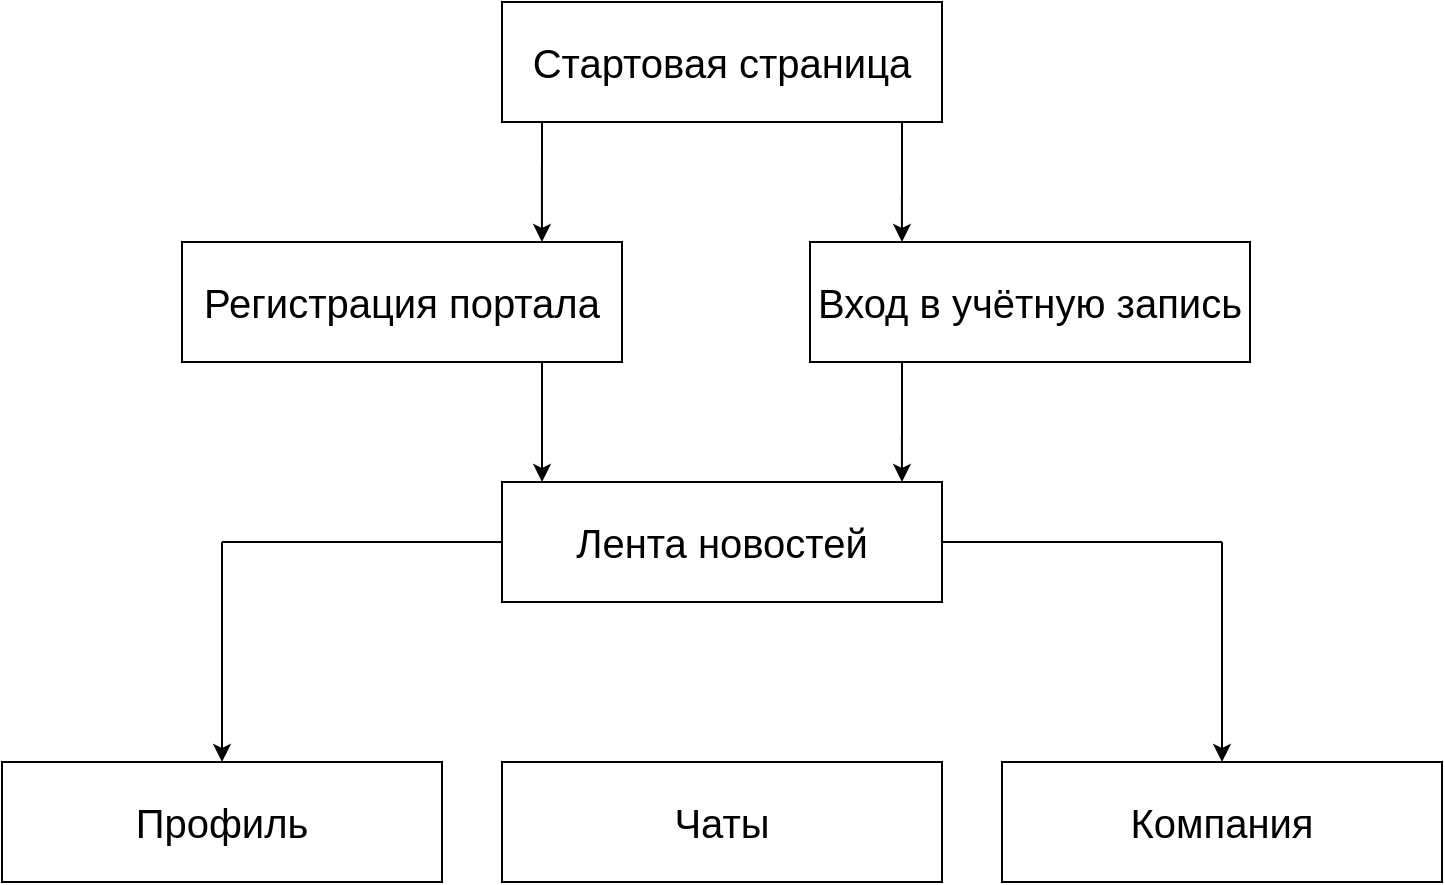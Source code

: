 <mxfile version="26.2.9">
  <diagram name="Страница — 1" id="TKL10T7OO8jpLLwv3ePp">
    <mxGraphModel dx="1800" dy="952" grid="1" gridSize="10" guides="1" tooltips="1" connect="1" arrows="1" fold="1" page="1" pageScale="1" pageWidth="827" pageHeight="1169" math="0" shadow="0">
      <root>
        <mxCell id="0" />
        <mxCell id="1" parent="0" />
        <mxCell id="fvYq6ecOMEP-56yZqzVF-1" value="Стартовая страница" style="rounded=0;whiteSpace=wrap;html=1;fontSize=20;" vertex="1" parent="1">
          <mxGeometry x="260" y="110" width="220" height="60" as="geometry" />
        </mxCell>
        <mxCell id="fvYq6ecOMEP-56yZqzVF-2" value="Регистрация портала" style="rounded=0;whiteSpace=wrap;html=1;fontSize=20;" vertex="1" parent="1">
          <mxGeometry x="100" y="230" width="220" height="60" as="geometry" />
        </mxCell>
        <mxCell id="fvYq6ecOMEP-56yZqzVF-5" value="Лента новостей" style="rounded=0;whiteSpace=wrap;html=1;fontSize=20;" vertex="1" parent="1">
          <mxGeometry x="260" y="350" width="220" height="60" as="geometry" />
        </mxCell>
        <mxCell id="fvYq6ecOMEP-56yZqzVF-8" value="" style="endArrow=none;html=1;rounded=0;" edge="1" parent="1">
          <mxGeometry width="50" height="50" relative="1" as="geometry">
            <mxPoint x="120" y="380" as="sourcePoint" />
            <mxPoint x="260" y="380" as="targetPoint" />
          </mxGeometry>
        </mxCell>
        <mxCell id="fvYq6ecOMEP-56yZqzVF-9" value="" style="endArrow=classic;html=1;rounded=0;" edge="1" parent="1">
          <mxGeometry width="50" height="50" relative="1" as="geometry">
            <mxPoint x="120" y="380" as="sourcePoint" />
            <mxPoint x="120" y="490" as="targetPoint" />
          </mxGeometry>
        </mxCell>
        <mxCell id="fvYq6ecOMEP-56yZqzVF-10" value="Вход в учётную запись" style="rounded=0;whiteSpace=wrap;html=1;fontSize=20;" vertex="1" parent="1">
          <mxGeometry x="414" y="230" width="220" height="60" as="geometry" />
        </mxCell>
        <mxCell id="fvYq6ecOMEP-56yZqzVF-11" value="" style="endArrow=classic;html=1;rounded=0;entryX=0.818;entryY=0;entryDx=0;entryDy=0;entryPerimeter=0;" edge="1" parent="1" target="fvYq6ecOMEP-56yZqzVF-2">
          <mxGeometry width="50" height="50" relative="1" as="geometry">
            <mxPoint x="280" y="170" as="sourcePoint" />
            <mxPoint x="330" y="120" as="targetPoint" />
          </mxGeometry>
        </mxCell>
        <mxCell id="fvYq6ecOMEP-56yZqzVF-12" value="" style="endArrow=classic;html=1;rounded=0;entryX=0.209;entryY=0;entryDx=0;entryDy=0;entryPerimeter=0;" edge="1" parent="1" target="fvYq6ecOMEP-56yZqzVF-10">
          <mxGeometry width="50" height="50" relative="1" as="geometry">
            <mxPoint x="460" y="170" as="sourcePoint" />
            <mxPoint x="510" y="120" as="targetPoint" />
          </mxGeometry>
        </mxCell>
        <mxCell id="fvYq6ecOMEP-56yZqzVF-14" value="" style="endArrow=classic;html=1;rounded=0;entryX=0.091;entryY=0;entryDx=0;entryDy=0;entryPerimeter=0;" edge="1" parent="1" target="fvYq6ecOMEP-56yZqzVF-5">
          <mxGeometry width="50" height="50" relative="1" as="geometry">
            <mxPoint x="280" y="290" as="sourcePoint" />
            <mxPoint x="330" y="240" as="targetPoint" />
          </mxGeometry>
        </mxCell>
        <mxCell id="fvYq6ecOMEP-56yZqzVF-16" value="" style="endArrow=classic;html=1;rounded=0;entryX=0.909;entryY=0;entryDx=0;entryDy=0;entryPerimeter=0;" edge="1" parent="1" target="fvYq6ecOMEP-56yZqzVF-5">
          <mxGeometry width="50" height="50" relative="1" as="geometry">
            <mxPoint x="460" y="290" as="sourcePoint" />
            <mxPoint x="510" y="240" as="targetPoint" />
          </mxGeometry>
        </mxCell>
        <mxCell id="fvYq6ecOMEP-56yZqzVF-17" value="" style="endArrow=none;html=1;rounded=0;" edge="1" parent="1">
          <mxGeometry width="50" height="50" relative="1" as="geometry">
            <mxPoint x="480" y="380" as="sourcePoint" />
            <mxPoint x="620" y="380" as="targetPoint" />
          </mxGeometry>
        </mxCell>
        <mxCell id="fvYq6ecOMEP-56yZqzVF-18" value="" style="endArrow=classic;html=1;rounded=0;" edge="1" parent="1">
          <mxGeometry width="50" height="50" relative="1" as="geometry">
            <mxPoint x="620" y="380" as="sourcePoint" />
            <mxPoint x="620" y="490" as="targetPoint" />
          </mxGeometry>
        </mxCell>
        <mxCell id="fvYq6ecOMEP-56yZqzVF-19" value="Профиль" style="rounded=0;whiteSpace=wrap;html=1;fontSize=20;" vertex="1" parent="1">
          <mxGeometry x="10" y="490" width="220" height="60" as="geometry" />
        </mxCell>
        <mxCell id="fvYq6ecOMEP-56yZqzVF-20" value="Компания" style="rounded=0;whiteSpace=wrap;html=1;fontSize=20;" vertex="1" parent="1">
          <mxGeometry x="510" y="490" width="220" height="60" as="geometry" />
        </mxCell>
        <mxCell id="fvYq6ecOMEP-56yZqzVF-21" value="Чаты" style="rounded=0;whiteSpace=wrap;html=1;fontSize=20;" vertex="1" parent="1">
          <mxGeometry x="260" y="490" width="220" height="60" as="geometry" />
        </mxCell>
      </root>
    </mxGraphModel>
  </diagram>
</mxfile>
